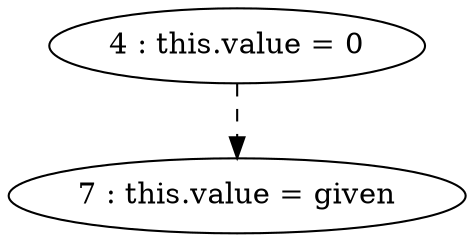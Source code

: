 digraph G {
"4 : this.value = 0"
"4 : this.value = 0" -> "7 : this.value = given" [style=dashed]
"7 : this.value = given"
}
